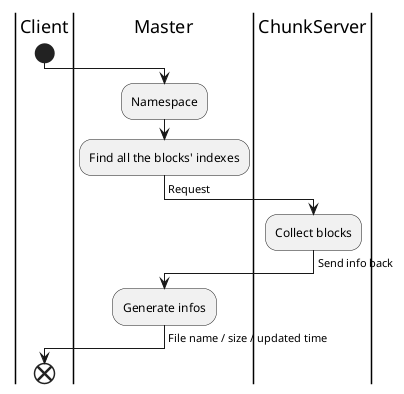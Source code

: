 @startuml "List"

|Client|
start

|Master|
:Namespace;
:Find all the blocks' indexes;

|ChunkServer|
-> Request;
:Collect blocks;

|Master|
-> Send info back;
:Generate infos;

|Client|
-> File name / size / updated time;
end

@enduml